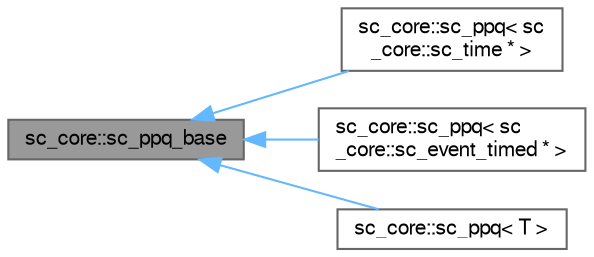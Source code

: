 digraph "sc_core::sc_ppq_base"
{
 // LATEX_PDF_SIZE
  bgcolor="transparent";
  edge [fontname=FreeSans,fontsize=10,labelfontname=FreeSans,labelfontsize=10];
  node [fontname=FreeSans,fontsize=10,shape=box,height=0.2,width=0.4];
  rankdir="LR";
  Node1 [id="Node000001",label="sc_core::sc_ppq_base",height=0.2,width=0.4,color="gray40", fillcolor="grey60", style="filled", fontcolor="black",tooltip=" "];
  Node1 -> Node2 [id="edge1_Node000001_Node000002",dir="back",color="steelblue1",style="solid",tooltip=" "];
  Node2 [id="Node000002",label="sc_core::sc_ppq\< sc\l_core::sc_time * \>",height=0.2,width=0.4,color="gray40", fillcolor="white", style="filled",URL="$a02341.html",tooltip=" "];
  Node1 -> Node3 [id="edge2_Node000001_Node000003",dir="back",color="steelblue1",style="solid",tooltip=" "];
  Node3 [id="Node000003",label="sc_core::sc_ppq\< sc\l_core::sc_event_timed * \>",height=0.2,width=0.4,color="gray40", fillcolor="white", style="filled",URL="$a02341.html",tooltip=" "];
  Node1 -> Node4 [id="edge3_Node000001_Node000004",dir="back",color="steelblue1",style="solid",tooltip=" "];
  Node4 [id="Node000004",label="sc_core::sc_ppq\< T \>",height=0.2,width=0.4,color="gray40", fillcolor="white", style="filled",URL="$a02341.html",tooltip=" "];
}
